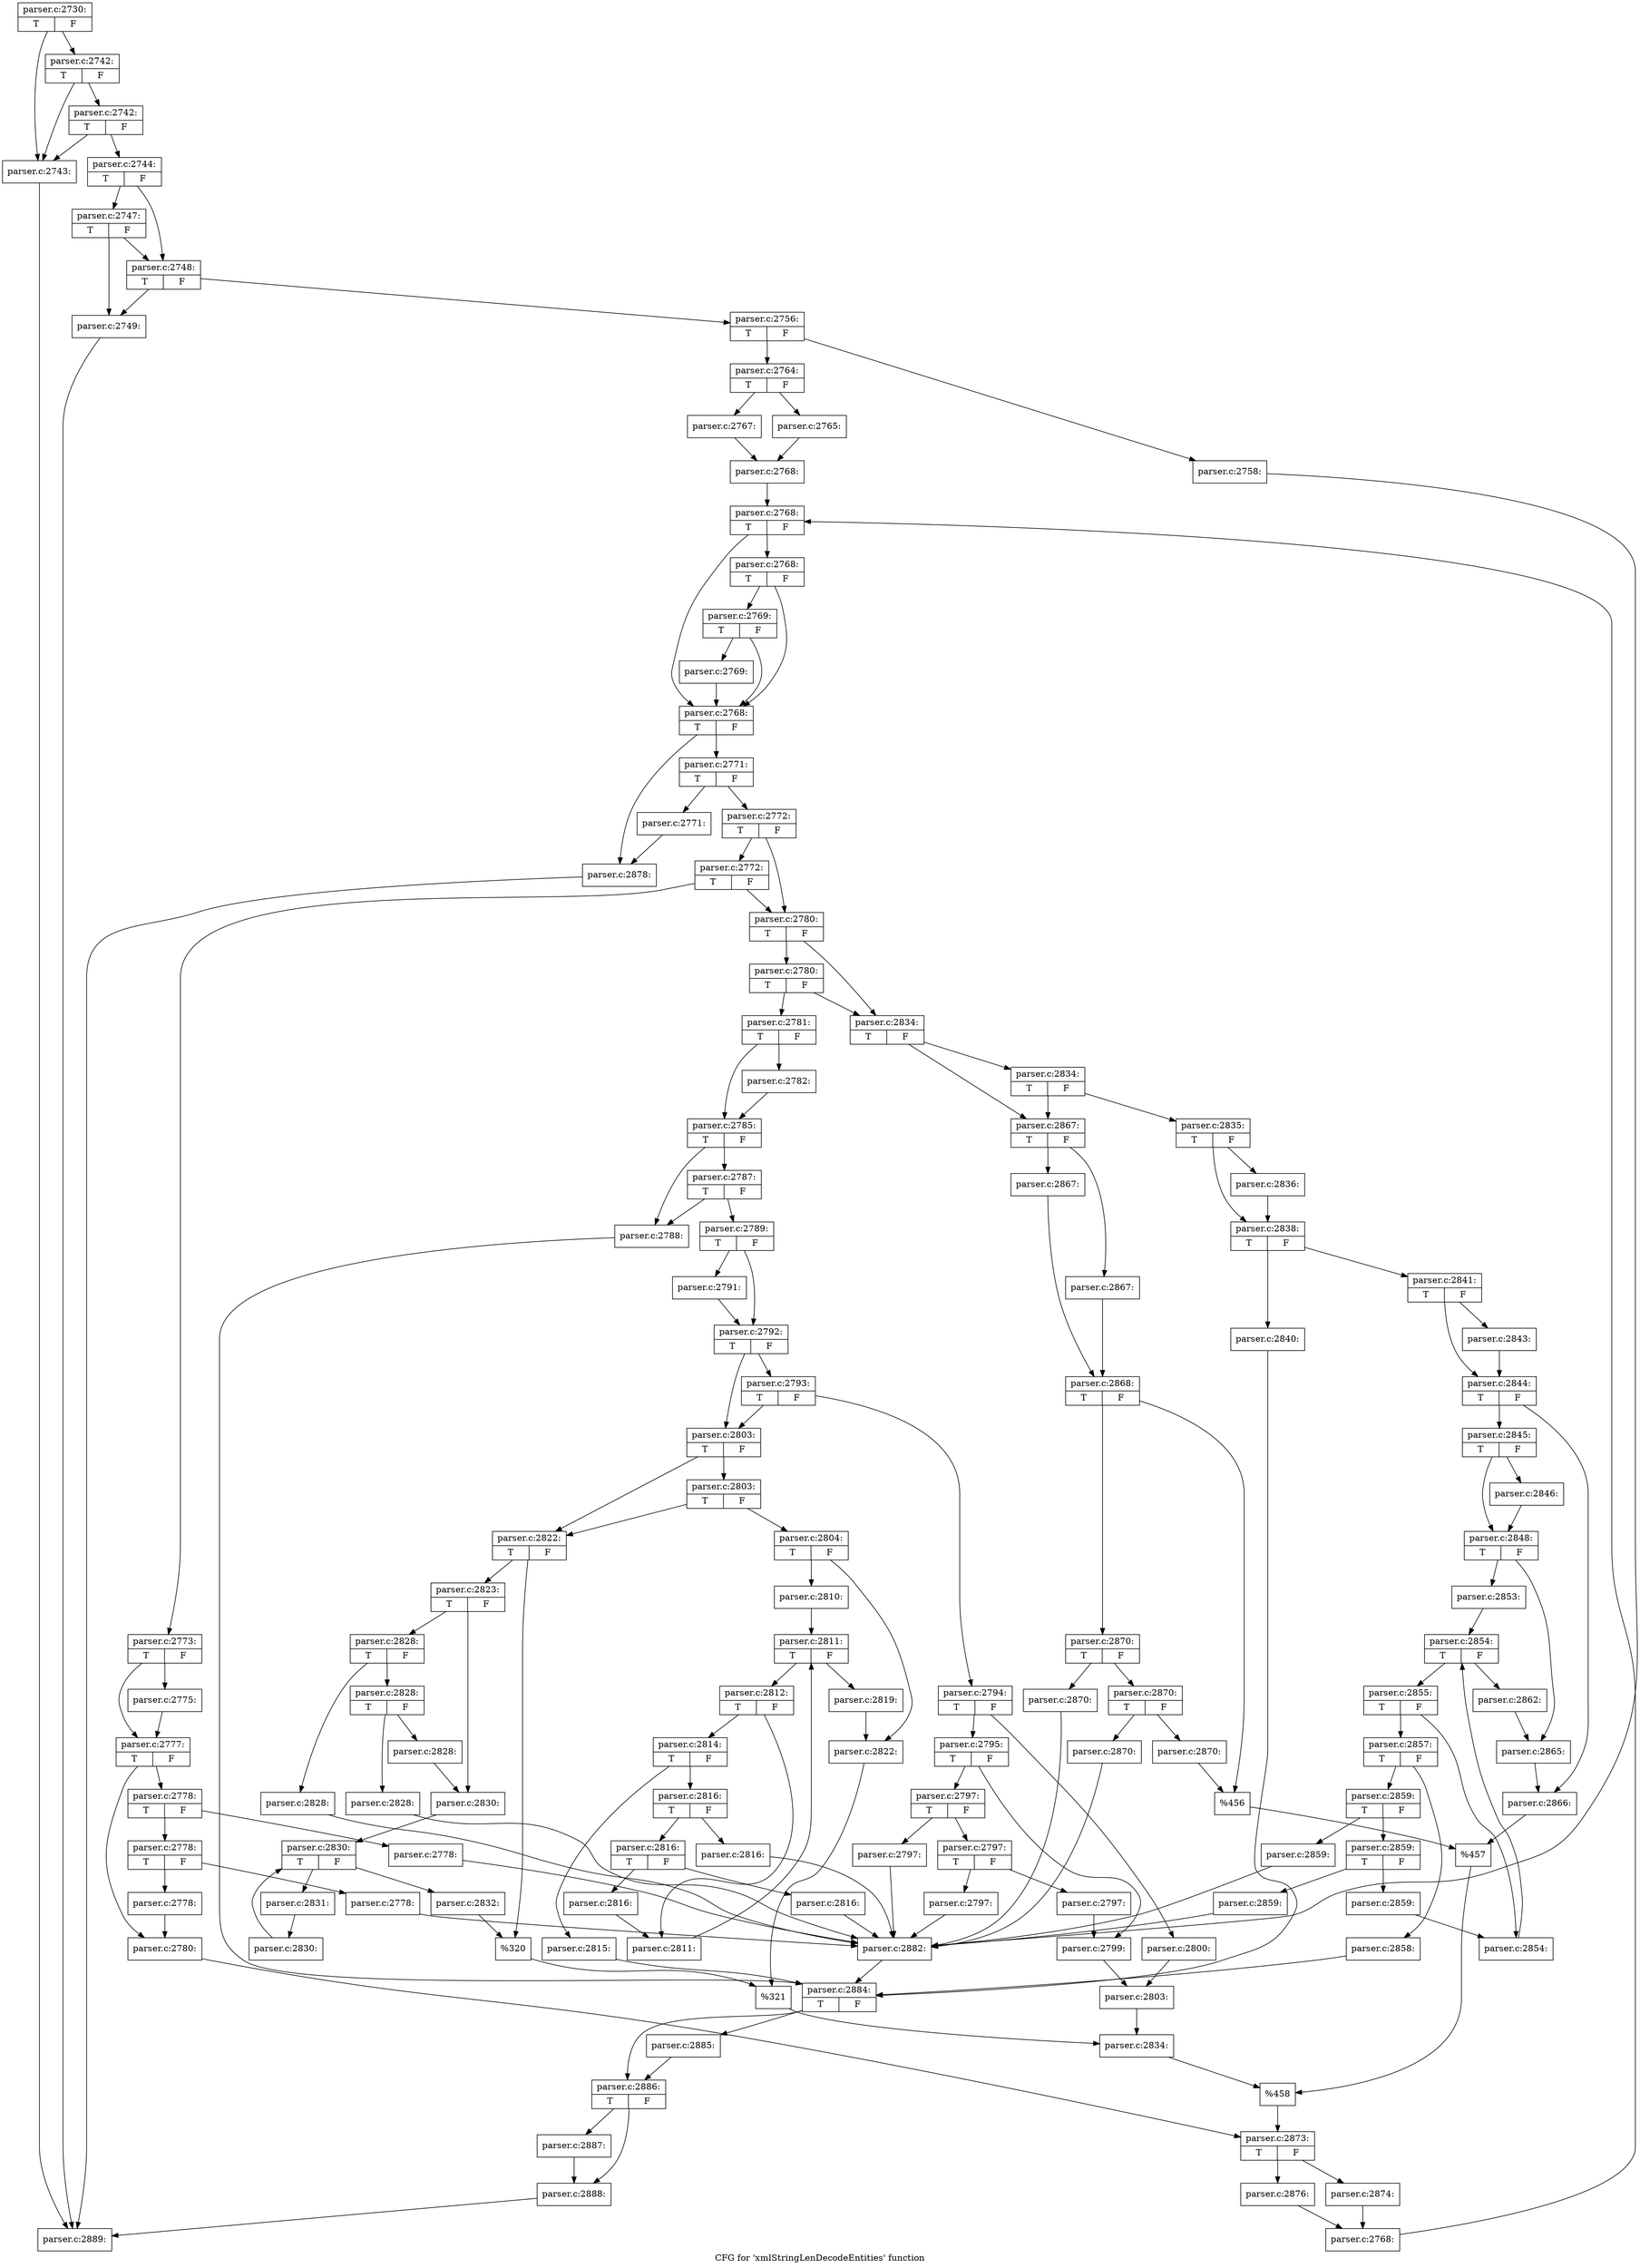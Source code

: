 digraph "CFG for 'xmlStringLenDecodeEntities' function" {
	label="CFG for 'xmlStringLenDecodeEntities' function";

	Node0x40e3580 [shape=record,label="{parser.c:2730:|{<s0>T|<s1>F}}"];
	Node0x40e3580 -> Node0x4297850;
	Node0x40e3580 -> Node0x4297970;
	Node0x4297970 [shape=record,label="{parser.c:2742:|{<s0>T|<s1>F}}"];
	Node0x4297970 -> Node0x4297850;
	Node0x4297970 -> Node0x42978f0;
	Node0x42978f0 [shape=record,label="{parser.c:2742:|{<s0>T|<s1>F}}"];
	Node0x42978f0 -> Node0x4297850;
	Node0x42978f0 -> Node0x42978a0;
	Node0x4297850 [shape=record,label="{parser.c:2743:}"];
	Node0x4297850 -> Node0x3e73040;
	Node0x42978a0 [shape=record,label="{parser.c:2744:|{<s0>T|<s1>F}}"];
	Node0x42978a0 -> Node0x42986e0;
	Node0x42978a0 -> Node0x4298660;
	Node0x42986e0 [shape=record,label="{parser.c:2747:|{<s0>T|<s1>F}}"];
	Node0x42986e0 -> Node0x42985c0;
	Node0x42986e0 -> Node0x4298660;
	Node0x4298660 [shape=record,label="{parser.c:2748:|{<s0>T|<s1>F}}"];
	Node0x4298660 -> Node0x42985c0;
	Node0x4298660 -> Node0x4298610;
	Node0x42985c0 [shape=record,label="{parser.c:2749:}"];
	Node0x42985c0 -> Node0x3e73040;
	Node0x4298610 [shape=record,label="{parser.c:2756:|{<s0>T|<s1>F}}"];
	Node0x4298610 -> Node0x41aa410;
	Node0x4298610 -> Node0x41aa460;
	Node0x41aa410 [shape=record,label="{parser.c:2758:}"];
	Node0x41aa410 -> Node0x3f17500;
	Node0x41aa460 [shape=record,label="{parser.c:2764:|{<s0>T|<s1>F}}"];
	Node0x41aa460 -> Node0x41aa910;
	Node0x41aa460 -> Node0x41aa9b0;
	Node0x41aa910 [shape=record,label="{parser.c:2765:}"];
	Node0x41aa910 -> Node0x41aa960;
	Node0x41aa9b0 [shape=record,label="{parser.c:2767:}"];
	Node0x41aa9b0 -> Node0x41aa960;
	Node0x41aa960 [shape=record,label="{parser.c:2768:}"];
	Node0x41aa960 -> Node0x429cce0;
	Node0x429cce0 [shape=record,label="{parser.c:2768:|{<s0>T|<s1>F}}"];
	Node0x429cce0 -> Node0x429d4e0;
	Node0x429cce0 -> Node0x429d3f0;
	Node0x429d4e0 [shape=record,label="{parser.c:2768:|{<s0>T|<s1>F}}"];
	Node0x429d4e0 -> Node0x429d490;
	Node0x429d4e0 -> Node0x429d3f0;
	Node0x429d490 [shape=record,label="{parser.c:2769:|{<s0>T|<s1>F}}"];
	Node0x429d490 -> Node0x429d440;
	Node0x429d490 -> Node0x429d3f0;
	Node0x429d440 [shape=record,label="{parser.c:2769:}"];
	Node0x429d440 -> Node0x429d3f0;
	Node0x429d3f0 [shape=record,label="{parser.c:2768:|{<s0>T|<s1>F}}"];
	Node0x429d3f0 -> Node0x429da60;
	Node0x429d3f0 -> Node0x429d3a0;
	Node0x429da60 [shape=record,label="{parser.c:2771:|{<s0>T|<s1>F}}"];
	Node0x429da60 -> Node0x429dfc0;
	Node0x429da60 -> Node0x429e010;
	Node0x429dfc0 [shape=record,label="{parser.c:2771:}"];
	Node0x429dfc0 -> Node0x429d3a0;
	Node0x429e010 [shape=record,label="{parser.c:2772:|{<s0>T|<s1>F}}"];
	Node0x429e010 -> Node0x429e410;
	Node0x429e010 -> Node0x429e3c0;
	Node0x429e410 [shape=record,label="{parser.c:2772:|{<s0>T|<s1>F}}"];
	Node0x429e410 -> Node0x429e320;
	Node0x429e410 -> Node0x429e3c0;
	Node0x429e320 [shape=record,label="{parser.c:2773:|{<s0>T|<s1>F}}"];
	Node0x429e320 -> Node0x429f4a0;
	Node0x429e320 -> Node0x411bae0;
	Node0x429f4a0 [shape=record,label="{parser.c:2775:}"];
	Node0x429f4a0 -> Node0x411bae0;
	Node0x411bae0 [shape=record,label="{parser.c:2777:|{<s0>T|<s1>F}}"];
	Node0x411bae0 -> Node0x411b900;
	Node0x411bae0 -> Node0x42a0260;
	Node0x411b900 [shape=record,label="{parser.c:2778:|{<s0>T|<s1>F}}"];
	Node0x411b900 -> Node0x42a0b00;
	Node0x411b900 -> Node0x42a0b50;
	Node0x42a0b00 [shape=record,label="{parser.c:2778:}"];
	Node0x42a0b00 -> Node0x3f17500;
	Node0x42a0b50 [shape=record,label="{parser.c:2778:|{<s0>T|<s1>F}}"];
	Node0x42a0b50 -> Node0x42a10b0;
	Node0x42a0b50 -> Node0x42a1100;
	Node0x42a10b0 [shape=record,label="{parser.c:2778:}"];
	Node0x42a10b0 -> Node0x3f17500;
	Node0x42a1100 [shape=record,label="{parser.c:2778:}"];
	Node0x42a1100 -> Node0x42a0260;
	Node0x42a0260 [shape=record,label="{parser.c:2780:}"];
	Node0x42a0260 -> Node0x429e370;
	Node0x429e3c0 [shape=record,label="{parser.c:2780:|{<s0>T|<s1>F}}"];
	Node0x429e3c0 -> Node0x42a17e0;
	Node0x429e3c0 -> Node0x42a1790;
	Node0x42a17e0 [shape=record,label="{parser.c:2780:|{<s0>T|<s1>F}}"];
	Node0x42a17e0 -> Node0x42a16f0;
	Node0x42a17e0 -> Node0x42a1790;
	Node0x42a16f0 [shape=record,label="{parser.c:2781:|{<s0>T|<s1>F}}"];
	Node0x42a16f0 -> Node0x42a1d70;
	Node0x42a16f0 -> Node0x42a1dc0;
	Node0x42a1d70 [shape=record,label="{parser.c:2782:}"];
	Node0x42a1d70 -> Node0x42a1dc0;
	Node0x42a1dc0 [shape=record,label="{parser.c:2785:|{<s0>T|<s1>F}}"];
	Node0x42a1dc0 -> Node0x42a2b10;
	Node0x42a1dc0 -> Node0x42a2f00;
	Node0x42a2f00 [shape=record,label="{parser.c:2787:|{<s0>T|<s1>F}}"];
	Node0x42a2f00 -> Node0x42a2b10;
	Node0x42a2f00 -> Node0x42a2eb0;
	Node0x42a2b10 [shape=record,label="{parser.c:2788:}"];
	Node0x42a2b10 -> Node0x42a35d0;
	Node0x42a2eb0 [shape=record,label="{parser.c:2789:|{<s0>T|<s1>F}}"];
	Node0x42a2eb0 -> Node0x42a3900;
	Node0x42a2eb0 -> Node0x42a3950;
	Node0x42a3900 [shape=record,label="{parser.c:2791:}"];
	Node0x42a3900 -> Node0x42a3950;
	Node0x42a3950 [shape=record,label="{parser.c:2792:|{<s0>T|<s1>F}}"];
	Node0x42a3950 -> Node0x42a43e0;
	Node0x42a3950 -> Node0x42a4390;
	Node0x42a43e0 [shape=record,label="{parser.c:2793:|{<s0>T|<s1>F}}"];
	Node0x42a43e0 -> Node0x42a42f0;
	Node0x42a43e0 -> Node0x42a4390;
	Node0x42a42f0 [shape=record,label="{parser.c:2794:|{<s0>T|<s1>F}}"];
	Node0x42a42f0 -> Node0x42a4a80;
	Node0x42a42f0 -> Node0x42a4b20;
	Node0x42a4a80 [shape=record,label="{parser.c:2795:|{<s0>T|<s1>F}}"];
	Node0x42a4a80 -> Node0x42a5590;
	Node0x42a4a80 -> Node0x42a55e0;
	Node0x42a5590 [shape=record,label="{parser.c:2797:|{<s0>T|<s1>F}}"];
	Node0x42a5590 -> Node0x42a6050;
	Node0x42a5590 -> Node0x42a60a0;
	Node0x42a6050 [shape=record,label="{parser.c:2797:}"];
	Node0x42a6050 -> Node0x3f17500;
	Node0x42a60a0 [shape=record,label="{parser.c:2797:|{<s0>T|<s1>F}}"];
	Node0x42a60a0 -> Node0x42a6630;
	Node0x42a60a0 -> Node0x42a6680;
	Node0x42a6630 [shape=record,label="{parser.c:2797:}"];
	Node0x42a6630 -> Node0x3f17500;
	Node0x42a6680 [shape=record,label="{parser.c:2797:}"];
	Node0x42a6680 -> Node0x42a55e0;
	Node0x42a55e0 [shape=record,label="{parser.c:2799:}"];
	Node0x42a55e0 -> Node0x42a4ad0;
	Node0x42a4b20 [shape=record,label="{parser.c:2800:}"];
	Node0x42a4b20 -> Node0x42a4ad0;
	Node0x42a4ad0 [shape=record,label="{parser.c:2803:}"];
	Node0x42a4ad0 -> Node0x42a4340;
	Node0x42a4390 [shape=record,label="{parser.c:2803:|{<s0>T|<s1>F}}"];
	Node0x42a4390 -> Node0x42a7890;
	Node0x42a4390 -> Node0x42a7840;
	Node0x42a7890 [shape=record,label="{parser.c:2803:|{<s0>T|<s1>F}}"];
	Node0x42a7890 -> Node0x42a72c0;
	Node0x42a7890 -> Node0x42a7840;
	Node0x42a72c0 [shape=record,label="{parser.c:2804:|{<s0>T|<s1>F}}"];
	Node0x42a72c0 -> Node0x41ffd70;
	Node0x42a72c0 -> Node0x42a8d60;
	Node0x41ffd70 [shape=record,label="{parser.c:2810:}"];
	Node0x41ffd70 -> Node0x42a9760;
	Node0x42a9760 [shape=record,label="{parser.c:2811:|{<s0>T|<s1>F}}"];
	Node0x42a9760 -> Node0x42a9bd0;
	Node0x42a9760 -> Node0x42a9940;
	Node0x42a9bd0 [shape=record,label="{parser.c:2812:|{<s0>T|<s1>F}}"];
	Node0x42a9bd0 -> Node0x42aa250;
	Node0x42a9bd0 -> Node0x42aa2a0;
	Node0x42aa250 [shape=record,label="{parser.c:2814:|{<s0>T|<s1>F}}"];
	Node0x42aa250 -> Node0x42aa720;
	Node0x42aa250 -> Node0x42aa770;
	Node0x42aa720 [shape=record,label="{parser.c:2815:}"];
	Node0x42aa720 -> Node0x42a35d0;
	Node0x42aa770 [shape=record,label="{parser.c:2816:|{<s0>T|<s1>F}}"];
	Node0x42aa770 -> Node0x42ab2f0;
	Node0x42aa770 -> Node0x42ab340;
	Node0x42ab2f0 [shape=record,label="{parser.c:2816:}"];
	Node0x42ab2f0 -> Node0x3f17500;
	Node0x42ab340 [shape=record,label="{parser.c:2816:|{<s0>T|<s1>F}}"];
	Node0x42ab340 -> Node0x42ab8d0;
	Node0x42ab340 -> Node0x42ab920;
	Node0x42ab8d0 [shape=record,label="{parser.c:2816:}"];
	Node0x42ab8d0 -> Node0x3f17500;
	Node0x42ab920 [shape=record,label="{parser.c:2816:}"];
	Node0x42ab920 -> Node0x42aa2a0;
	Node0x42aa2a0 [shape=record,label="{parser.c:2811:}"];
	Node0x42aa2a0 -> Node0x42a9760;
	Node0x42a9940 [shape=record,label="{parser.c:2819:}"];
	Node0x42a9940 -> Node0x42a8d60;
	Node0x42a8d60 [shape=record,label="{parser.c:2822:}"];
	Node0x42a8d60 -> Node0x42a75f0;
	Node0x42a7840 [shape=record,label="{parser.c:2822:|{<s0>T|<s1>F}}"];
	Node0x42a7840 -> Node0x42ac3d0;
	Node0x42a7840 -> Node0x42ac420;
	Node0x42ac3d0 [shape=record,label="{parser.c:2823:|{<s0>T|<s1>F}}"];
	Node0x42ac3d0 -> Node0x42ad150;
	Node0x42ac3d0 -> Node0x42ad920;
	Node0x42ad150 [shape=record,label="{parser.c:2828:|{<s0>T|<s1>F}}"];
	Node0x42ad150 -> Node0x42ae650;
	Node0x42ad150 -> Node0x42ae6a0;
	Node0x42ae650 [shape=record,label="{parser.c:2828:}"];
	Node0x42ae650 -> Node0x3f17500;
	Node0x42ae6a0 [shape=record,label="{parser.c:2828:|{<s0>T|<s1>F}}"];
	Node0x42ae6a0 -> Node0x42aec30;
	Node0x42ae6a0 -> Node0x42aec80;
	Node0x42aec30 [shape=record,label="{parser.c:2828:}"];
	Node0x42aec30 -> Node0x3f17500;
	Node0x42aec80 [shape=record,label="{parser.c:2828:}"];
	Node0x42aec80 -> Node0x42ad920;
	Node0x42ad920 [shape=record,label="{parser.c:2830:}"];
	Node0x42ad920 -> Node0x42ae950;
	Node0x42ae950 [shape=record,label="{parser.c:2830:|{<s0>T|<s1>F}}"];
	Node0x42ae950 -> Node0x4242520;
	Node0x42ae950 -> Node0x42af180;
	Node0x4242520 [shape=record,label="{parser.c:2831:}"];
	Node0x4242520 -> Node0x42424d0;
	Node0x42424d0 [shape=record,label="{parser.c:2830:}"];
	Node0x42424d0 -> Node0x42ae950;
	Node0x42af180 [shape=record,label="{parser.c:2832:}"];
	Node0x42af180 -> Node0x42ac420;
	Node0x42ac420 [shape=record,label="{%320}"];
	Node0x42ac420 -> Node0x42a75f0;
	Node0x42a75f0 [shape=record,label="{%321}"];
	Node0x42a75f0 -> Node0x42a4340;
	Node0x42a4340 [shape=record,label="{parser.c:2834:}"];
	Node0x42a4340 -> Node0x42a1740;
	Node0x42a1790 [shape=record,label="{parser.c:2834:|{<s0>T|<s1>F}}"];
	Node0x42a1790 -> Node0x42b0b90;
	Node0x42a1790 -> Node0x42b0b40;
	Node0x42b0b90 [shape=record,label="{parser.c:2834:|{<s0>T|<s1>F}}"];
	Node0x42b0b90 -> Node0x42b0aa0;
	Node0x42b0b90 -> Node0x42b0b40;
	Node0x42b0aa0 [shape=record,label="{parser.c:2835:|{<s0>T|<s1>F}}"];
	Node0x42b0aa0 -> Node0x42b11a0;
	Node0x42b0aa0 -> Node0x42b11f0;
	Node0x42b11a0 [shape=record,label="{parser.c:2836:}"];
	Node0x42b11a0 -> Node0x42b11f0;
	Node0x42b11f0 [shape=record,label="{parser.c:2838:|{<s0>T|<s1>F}}"];
	Node0x42b11f0 -> Node0x42b2260;
	Node0x42b11f0 -> Node0x42b2590;
	Node0x42b2260 [shape=record,label="{parser.c:2840:}"];
	Node0x42b2260 -> Node0x42a35d0;
	Node0x42b2590 [shape=record,label="{parser.c:2841:|{<s0>T|<s1>F}}"];
	Node0x42b2590 -> Node0x42b2b90;
	Node0x42b2590 -> Node0x42b2be0;
	Node0x42b2b90 [shape=record,label="{parser.c:2843:}"];
	Node0x42b2b90 -> Node0x42b2be0;
	Node0x42b2be0 [shape=record,label="{parser.c:2844:|{<s0>T|<s1>F}}"];
	Node0x42b2be0 -> Node0x42b3580;
	Node0x42b2be0 -> Node0x42b35d0;
	Node0x42b3580 [shape=record,label="{parser.c:2845:|{<s0>T|<s1>F}}"];
	Node0x42b3580 -> Node0x42b3910;
	Node0x42b3580 -> Node0x42b3960;
	Node0x42b3910 [shape=record,label="{parser.c:2846:}"];
	Node0x42b3910 -> Node0x42b3960;
	Node0x42b3960 [shape=record,label="{parser.c:2848:|{<s0>T|<s1>F}}"];
	Node0x42b3960 -> Node0x42b4110;
	Node0x42b3960 -> Node0x42b4e70;
	Node0x42b4110 [shape=record,label="{parser.c:2853:}"];
	Node0x42b4110 -> Node0x42b5300;
	Node0x42b5300 [shape=record,label="{parser.c:2854:|{<s0>T|<s1>F}}"];
	Node0x42b5300 -> Node0x42b5770;
	Node0x42b5300 -> Node0x42b54e0;
	Node0x42b5770 [shape=record,label="{parser.c:2855:|{<s0>T|<s1>F}}"];
	Node0x42b5770 -> Node0x42b5df0;
	Node0x42b5770 -> Node0x42b5e40;
	Node0x42b5df0 [shape=record,label="{parser.c:2857:|{<s0>T|<s1>F}}"];
	Node0x42b5df0 -> Node0x42b62c0;
	Node0x42b5df0 -> Node0x42b6310;
	Node0x42b62c0 [shape=record,label="{parser.c:2858:}"];
	Node0x42b62c0 -> Node0x42a35d0;
	Node0x42b6310 [shape=record,label="{parser.c:2859:|{<s0>T|<s1>F}}"];
	Node0x42b6310 -> Node0x42b6e90;
	Node0x42b6310 -> Node0x42b6ee0;
	Node0x42b6e90 [shape=record,label="{parser.c:2859:}"];
	Node0x42b6e90 -> Node0x3f17500;
	Node0x42b6ee0 [shape=record,label="{parser.c:2859:|{<s0>T|<s1>F}}"];
	Node0x42b6ee0 -> Node0x42b7470;
	Node0x42b6ee0 -> Node0x42b74c0;
	Node0x42b7470 [shape=record,label="{parser.c:2859:}"];
	Node0x42b7470 -> Node0x3f17500;
	Node0x42b74c0 [shape=record,label="{parser.c:2859:}"];
	Node0x42b74c0 -> Node0x42b5e40;
	Node0x42b5e40 [shape=record,label="{parser.c:2854:}"];
	Node0x42b5e40 -> Node0x42b5300;
	Node0x42b54e0 [shape=record,label="{parser.c:2862:}"];
	Node0x42b54e0 -> Node0x42b4e70;
	Node0x42b4e70 [shape=record,label="{parser.c:2865:}"];
	Node0x42b4e70 -> Node0x42b35d0;
	Node0x42b35d0 [shape=record,label="{parser.c:2866:}"];
	Node0x42b35d0 -> Node0x42b0af0;
	Node0x42b0b40 [shape=record,label="{parser.c:2867:|{<s0>T|<s1>F}}"];
	Node0x42b0b40 -> Node0x42b7fe0;
	Node0x42b0b40 -> Node0x42b8080;
	Node0x42b7fe0 [shape=record,label="{parser.c:2867:}"];
	Node0x42b7fe0 -> Node0x42b8030;
	Node0x42b8080 [shape=record,label="{parser.c:2867:}"];
	Node0x42b8080 -> Node0x42b8030;
	Node0x42b8030 [shape=record,label="{parser.c:2868:|{<s0>T|<s1>F}}"];
	Node0x42b8030 -> Node0x42b8df0;
	Node0x42b8030 -> Node0x42b8e40;
	Node0x42b8df0 [shape=record,label="{parser.c:2870:|{<s0>T|<s1>F}}"];
	Node0x42b8df0 -> Node0x42b98b0;
	Node0x42b8df0 -> Node0x42b9900;
	Node0x42b98b0 [shape=record,label="{parser.c:2870:}"];
	Node0x42b98b0 -> Node0x3f17500;
	Node0x42b9900 [shape=record,label="{parser.c:2870:|{<s0>T|<s1>F}}"];
	Node0x42b9900 -> Node0x42b9e90;
	Node0x42b9900 -> Node0x42b9ee0;
	Node0x42b9e90 [shape=record,label="{parser.c:2870:}"];
	Node0x42b9e90 -> Node0x3f17500;
	Node0x42b9ee0 [shape=record,label="{parser.c:2870:}"];
	Node0x42b9ee0 -> Node0x42b8e40;
	Node0x42b8e40 [shape=record,label="{%456}"];
	Node0x42b8e40 -> Node0x42b0af0;
	Node0x42b0af0 [shape=record,label="{%457}"];
	Node0x42b0af0 -> Node0x42a1740;
	Node0x42a1740 [shape=record,label="{%458}"];
	Node0x42a1740 -> Node0x429e370;
	Node0x429e370 [shape=record,label="{parser.c:2873:|{<s0>T|<s1>F}}"];
	Node0x429e370 -> Node0x42ba6b0;
	Node0x429e370 -> Node0x42ba750;
	Node0x42ba6b0 [shape=record,label="{parser.c:2874:}"];
	Node0x42ba6b0 -> Node0x42ba700;
	Node0x42ba750 [shape=record,label="{parser.c:2876:}"];
	Node0x42ba750 -> Node0x42ba700;
	Node0x42ba700 [shape=record,label="{parser.c:2768:}"];
	Node0x42ba700 -> Node0x429cce0;
	Node0x429d3a0 [shape=record,label="{parser.c:2878:}"];
	Node0x429d3a0 -> Node0x3e73040;
	Node0x3f17500 [shape=record,label="{parser.c:2882:}"];
	Node0x3f17500 -> Node0x42a35d0;
	Node0x42a35d0 [shape=record,label="{parser.c:2884:|{<s0>T|<s1>F}}"];
	Node0x42a35d0 -> Node0x42bb5d0;
	Node0x42a35d0 -> Node0x42bb620;
	Node0x42bb5d0 [shape=record,label="{parser.c:2885:}"];
	Node0x42bb5d0 -> Node0x42bb620;
	Node0x42bb620 [shape=record,label="{parser.c:2886:|{<s0>T|<s1>F}}"];
	Node0x42bb620 -> Node0x42bbb10;
	Node0x42bb620 -> Node0x42bbb60;
	Node0x42bbb10 [shape=record,label="{parser.c:2887:}"];
	Node0x42bbb10 -> Node0x42bbb60;
	Node0x42bbb60 [shape=record,label="{parser.c:2888:}"];
	Node0x42bbb60 -> Node0x3e73040;
	Node0x3e73040 [shape=record,label="{parser.c:2889:}"];
}
